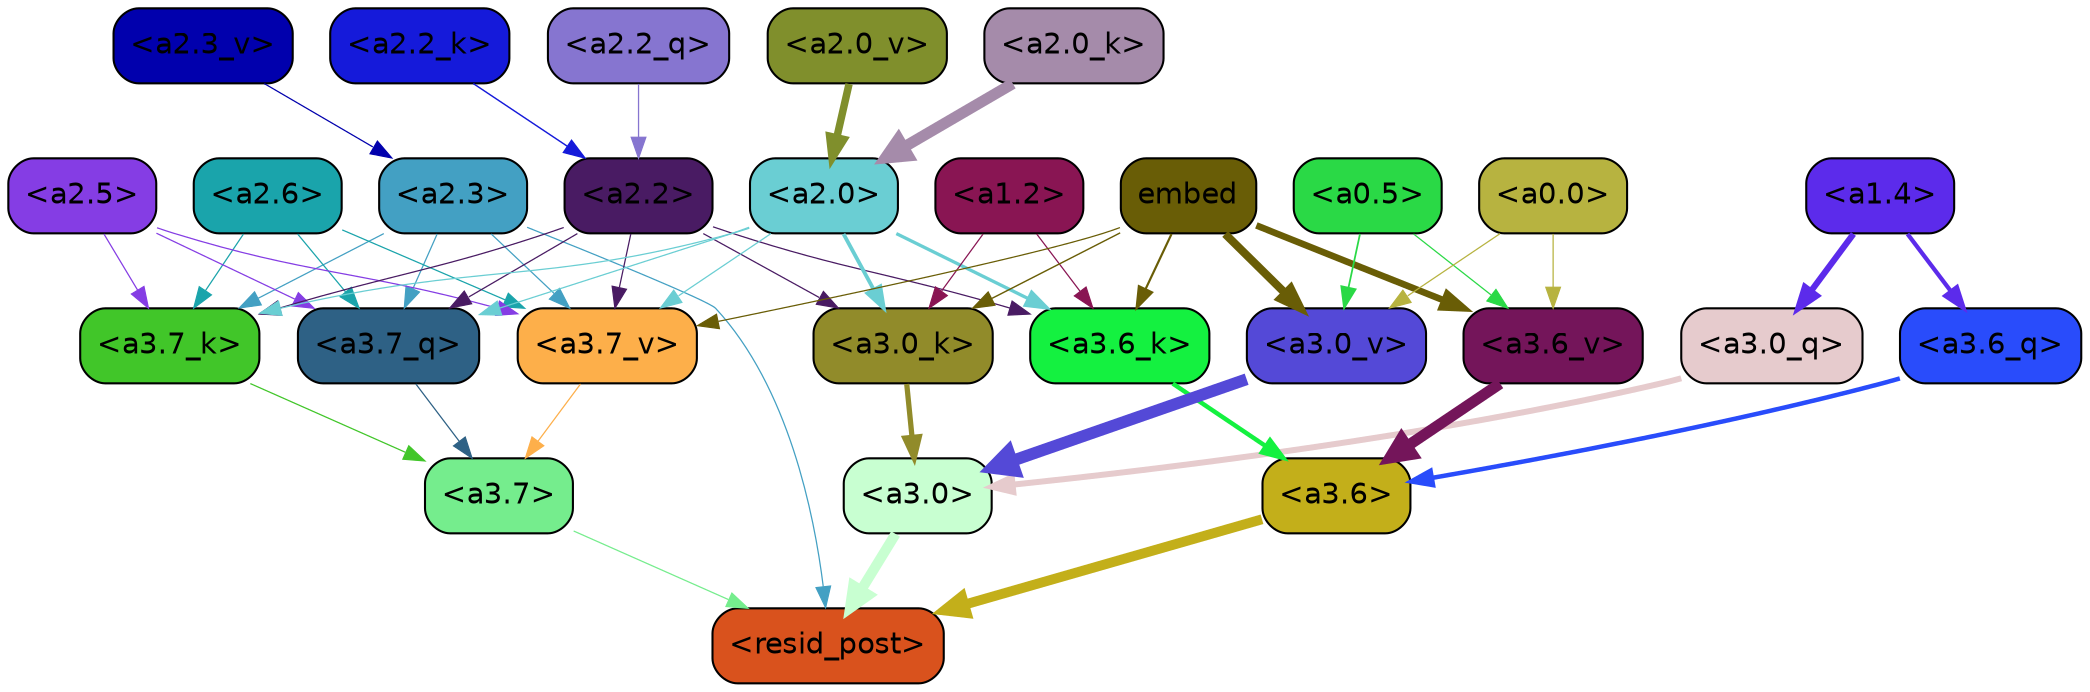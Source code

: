 strict digraph "" {
	graph [bgcolor=transparent,
		layout=dot,
		overlap=false,
		splines=true
	];
	"<a3.7>"	[color=black,
		fillcolor="#75ed8d",
		fontname=Helvetica,
		shape=box,
		style="filled, rounded"];
	"<resid_post>"	[color=black,
		fillcolor="#d9521d",
		fontname=Helvetica,
		shape=box,
		style="filled, rounded"];
	"<a3.7>" -> "<resid_post>"	[color="#75ed8d",
		penwidth=0.6];
	"<a3.6>"	[color=black,
		fillcolor="#c3af1a",
		fontname=Helvetica,
		shape=box,
		style="filled, rounded"];
	"<a3.6>" -> "<resid_post>"	[color="#c3af1a",
		penwidth=4.751592040061951];
	"<a3.0>"	[color=black,
		fillcolor="#c8ffd1",
		fontname=Helvetica,
		shape=box,
		style="filled, rounded"];
	"<a3.0>" -> "<resid_post>"	[color="#c8ffd1",
		penwidth=4.904066681861877];
	"<a2.3>"	[color=black,
		fillcolor="#43a0c3",
		fontname=Helvetica,
		shape=box,
		style="filled, rounded"];
	"<a2.3>" -> "<resid_post>"	[color="#43a0c3",
		penwidth=0.6];
	"<a3.7_q>"	[color=black,
		fillcolor="#2e6185",
		fontname=Helvetica,
		shape=box,
		style="filled, rounded"];
	"<a2.3>" -> "<a3.7_q>"	[color="#43a0c3",
		penwidth=0.6];
	"<a3.7_k>"	[color=black,
		fillcolor="#41c629",
		fontname=Helvetica,
		shape=box,
		style="filled, rounded"];
	"<a2.3>" -> "<a3.7_k>"	[color="#43a0c3",
		penwidth=0.6];
	"<a3.7_v>"	[color=black,
		fillcolor="#fdaf4a",
		fontname=Helvetica,
		shape=box,
		style="filled, rounded"];
	"<a2.3>" -> "<a3.7_v>"	[color="#43a0c3",
		penwidth=0.6];
	"<a3.7_q>" -> "<a3.7>"	[color="#2e6185",
		penwidth=0.6];
	"<a3.6_q>"	[color=black,
		fillcolor="#294cfb",
		fontname=Helvetica,
		shape=box,
		style="filled, rounded"];
	"<a3.6_q>" -> "<a3.6>"	[color="#294cfb",
		penwidth=2.160832464694977];
	"<a3.0_q>"	[color=black,
		fillcolor="#e6cbcd",
		fontname=Helvetica,
		shape=box,
		style="filled, rounded"];
	"<a3.0_q>" -> "<a3.0>"	[color="#e6cbcd",
		penwidth=2.870753765106201];
	"<a3.7_k>" -> "<a3.7>"	[color="#41c629",
		penwidth=0.6];
	"<a3.6_k>"	[color=black,
		fillcolor="#14f140",
		fontname=Helvetica,
		shape=box,
		style="filled, rounded"];
	"<a3.6_k>" -> "<a3.6>"	[color="#14f140",
		penwidth=2.13908451795578];
	"<a3.0_k>"	[color=black,
		fillcolor="#918b2a",
		fontname=Helvetica,
		shape=box,
		style="filled, rounded"];
	"<a3.0_k>" -> "<a3.0>"	[color="#918b2a",
		penwidth=2.520303964614868];
	"<a3.7_v>" -> "<a3.7>"	[color="#fdaf4a",
		penwidth=0.6];
	"<a3.6_v>"	[color=black,
		fillcolor="#74155a",
		fontname=Helvetica,
		shape=box,
		style="filled, rounded"];
	"<a3.6_v>" -> "<a3.6>"	[color="#74155a",
		penwidth=5.297133803367615];
	"<a3.0_v>"	[color=black,
		fillcolor="#5449d7",
		fontname=Helvetica,
		shape=box,
		style="filled, rounded"];
	"<a3.0_v>" -> "<a3.0>"	[color="#5449d7",
		penwidth=5.680712580680847];
	"<a2.6>"	[color=black,
		fillcolor="#1aa4ab",
		fontname=Helvetica,
		shape=box,
		style="filled, rounded"];
	"<a2.6>" -> "<a3.7_q>"	[color="#1aa4ab",
		penwidth=0.6];
	"<a2.6>" -> "<a3.7_k>"	[color="#1aa4ab",
		penwidth=0.6];
	"<a2.6>" -> "<a3.7_v>"	[color="#1aa4ab",
		penwidth=0.6];
	"<a2.5>"	[color=black,
		fillcolor="#853de4",
		fontname=Helvetica,
		shape=box,
		style="filled, rounded"];
	"<a2.5>" -> "<a3.7_q>"	[color="#853de4",
		penwidth=0.6];
	"<a2.5>" -> "<a3.7_k>"	[color="#853de4",
		penwidth=0.6];
	"<a2.5>" -> "<a3.7_v>"	[color="#853de4",
		penwidth=0.6];
	"<a2.2>"	[color=black,
		fillcolor="#491b63",
		fontname=Helvetica,
		shape=box,
		style="filled, rounded"];
	"<a2.2>" -> "<a3.7_q>"	[color="#491b63",
		penwidth=0.6];
	"<a2.2>" -> "<a3.7_k>"	[color="#491b63",
		penwidth=0.6];
	"<a2.2>" -> "<a3.6_k>"	[color="#491b63",
		penwidth=0.6];
	"<a2.2>" -> "<a3.0_k>"	[color="#491b63",
		penwidth=0.6];
	"<a2.2>" -> "<a3.7_v>"	[color="#491b63",
		penwidth=0.6];
	"<a2.0>"	[color=black,
		fillcolor="#6aced3",
		fontname=Helvetica,
		shape=box,
		style="filled, rounded"];
	"<a2.0>" -> "<a3.7_q>"	[color="#6aced3",
		penwidth=0.6];
	"<a2.0>" -> "<a3.7_k>"	[color="#6aced3",
		penwidth=0.6];
	"<a2.0>" -> "<a3.6_k>"	[color="#6aced3",
		penwidth=1.5897698998451233];
	"<a2.0>" -> "<a3.0_k>"	[color="#6aced3",
		penwidth=1.8405593037605286];
	"<a2.0>" -> "<a3.7_v>"	[color="#6aced3",
		penwidth=0.6];
	"<a1.4>"	[color=black,
		fillcolor="#5c2beb",
		fontname=Helvetica,
		shape=box,
		style="filled, rounded"];
	"<a1.4>" -> "<a3.6_q>"	[color="#5c2beb",
		penwidth=2.038943290710449];
	"<a1.4>" -> "<a3.0_q>"	[color="#5c2beb",
		penwidth=2.9756359085440636];
	"<a1.2>"	[color=black,
		fillcolor="#891553",
		fontname=Helvetica,
		shape=box,
		style="filled, rounded"];
	"<a1.2>" -> "<a3.6_k>"	[color="#891553",
		penwidth=0.6];
	"<a1.2>" -> "<a3.0_k>"	[color="#891553",
		penwidth=0.6];
	embed	[color=black,
		fillcolor="#695d06",
		fontname=Helvetica,
		shape=box,
		style="filled, rounded"];
	embed -> "<a3.6_k>"	[color="#695d06",
		penwidth=1.046662151813507];
	embed -> "<a3.0_k>"	[color="#695d06",
		penwidth=0.6800519227981567];
	embed -> "<a3.7_v>"	[color="#695d06",
		penwidth=0.6];
	embed -> "<a3.6_v>"	[color="#695d06",
		penwidth=3.1840110421180725];
	embed -> "<a3.0_v>"	[color="#695d06",
		penwidth=3.9005755856633186];
	"<a0.5>"	[color=black,
		fillcolor="#2ad946",
		fontname=Helvetica,
		shape=box,
		style="filled, rounded"];
	"<a0.5>" -> "<a3.6_v>"	[color="#2ad946",
		penwidth=0.6];
	"<a0.5>" -> "<a3.0_v>"	[color="#2ad946",
		penwidth=0.8493617177009583];
	"<a0.0>"	[color=black,
		fillcolor="#b7b340",
		fontname=Helvetica,
		shape=box,
		style="filled, rounded"];
	"<a0.0>" -> "<a3.6_v>"	[color="#b7b340",
		penwidth=0.6];
	"<a0.0>" -> "<a3.0_v>"	[color="#b7b340",
		penwidth=0.6];
	"<a2.2_q>"	[color=black,
		fillcolor="#8675d0",
		fontname=Helvetica,
		shape=box,
		style="filled, rounded"];
	"<a2.2_q>" -> "<a2.2>"	[color="#8675d0",
		penwidth=0.6160273104906082];
	"<a2.2_k>"	[color=black,
		fillcolor="#151ada",
		fontname=Helvetica,
		shape=box,
		style="filled, rounded"];
	"<a2.2_k>" -> "<a2.2>"	[color="#151ada",
		penwidth=0.6862771511077881];
	"<a2.0_k>"	[color=black,
		fillcolor="#a58baa",
		fontname=Helvetica,
		shape=box,
		style="filled, rounded"];
	"<a2.0_k>" -> "<a2.0>"	[color="#a58baa",
		penwidth=5.3401959836483];
	"<a2.3_v>"	[color=black,
		fillcolor="#0100ad",
		fontname=Helvetica,
		shape=box,
		style="filled, rounded"];
	"<a2.3_v>" -> "<a2.3>"	[color="#0100ad",
		penwidth=0.6];
	"<a2.0_v>"	[color=black,
		fillcolor="#808f2c",
		fontname=Helvetica,
		shape=box,
		style="filled, rounded"];
	"<a2.0_v>" -> "<a2.0>"	[color="#808f2c",
		penwidth=3.5938978791236877];
}
